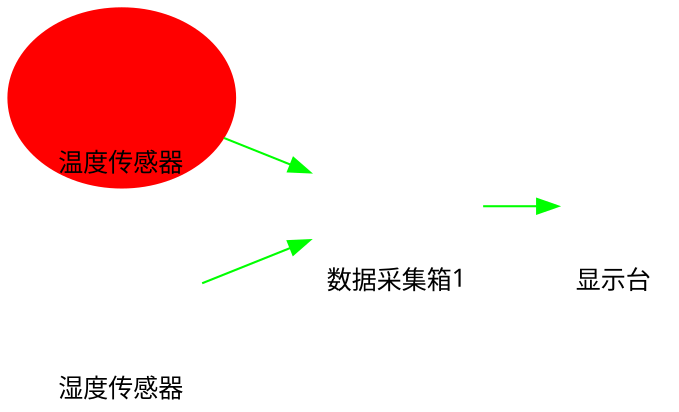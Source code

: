 digraph qing{
rankdir = LR
graph [bgcolor = transparent]
node [shape = "ellipse", fontname = "FangSong", fontsize = "12"];

温度传感器[shape = "ellipse",color=red,style="filled", image = "C:/719/2017_06_10_Total/image/pic/3.png", labelloc = b , height=1.2];

湿度传感器[shape = "none", image = "C:/719/2017_06_10_Total/image/pic/3.png", labelloc = b , height=1.2];

数据采集箱1[shape = "none", image = "C:/719/2017_06_10_Total/image/pic/2.png", labelloc = b , height=1.2];

显示台[shape = "none", image = "C:/719/2017_06_10_Total/image/pic/1.png", labelloc = b , height=1.2];
温度传感器->数据采集箱1[ color = green ] 
湿度传感器->数据采集箱1[ color = green ] 
数据采集箱1->显示台[ color = green ] 
}